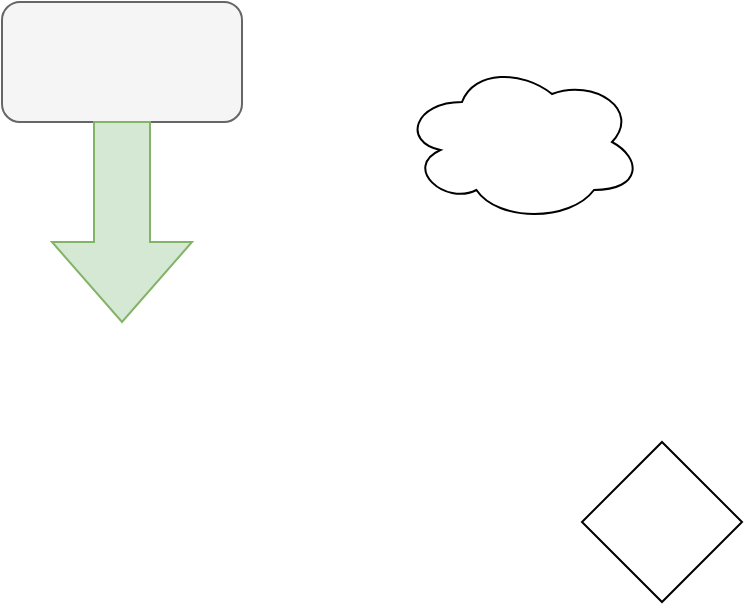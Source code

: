 <mxfile version="20.5.3" type="github">
  <diagram id="2nyHPMxWPmXjNNVyCCjx" name="第 1 页">
    <mxGraphModel dx="1186" dy="652" grid="1" gridSize="10" guides="1" tooltips="1" connect="1" arrows="1" fold="1" page="1" pageScale="1" pageWidth="827" pageHeight="1169" math="0" shadow="0">
      <root>
        <mxCell id="0" />
        <mxCell id="1" parent="0" />
        <mxCell id="TdAFTJwQhzohvt-_Y4ZO-1" value="" style="rounded=1;whiteSpace=wrap;html=1;fillColor=#f5f5f5;fontColor=#333333;strokeColor=#666666;" parent="1" vertex="1">
          <mxGeometry x="80" y="80" width="120" height="60" as="geometry" />
        </mxCell>
        <mxCell id="TdAFTJwQhzohvt-_Y4ZO-2" value="" style="html=1;shadow=0;dashed=0;align=center;verticalAlign=middle;shape=mxgraph.arrows2.arrow;dy=0.6;dx=40;direction=south;notch=0;fillColor=#d5e8d4;strokeColor=#82b366;" parent="1" vertex="1">
          <mxGeometry x="105" y="140" width="70" height="100" as="geometry" />
        </mxCell>
        <mxCell id="IYBxCAuNnXY9Wq_AyaFY-1" value="" style="rhombus;whiteSpace=wrap;html=1;" parent="1" vertex="1">
          <mxGeometry x="370" y="300" width="80" height="80" as="geometry" />
        </mxCell>
        <mxCell id="cPom31xy8-6bkcd-I_Ef-1" value="" style="ellipse;shape=cloud;whiteSpace=wrap;html=1;" vertex="1" parent="1">
          <mxGeometry x="280" y="110" width="120" height="80" as="geometry" />
        </mxCell>
      </root>
    </mxGraphModel>
  </diagram>
</mxfile>
